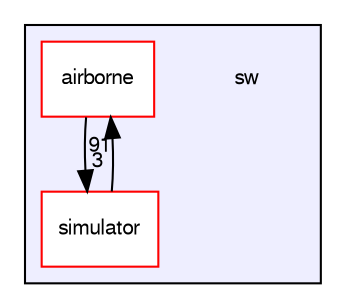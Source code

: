 digraph "sw" {
  compound=true
  node [ fontsize="10", fontname="FreeSans"];
  edge [ labelfontsize="10", labelfontname="FreeSans"];
  subgraph clusterdir_01fcd3835fb4e7d9331b722d86291b65 {
    graph [ bgcolor="#eeeeff", pencolor="black", label="" URL="dir_01fcd3835fb4e7d9331b722d86291b65.html"];
    dir_01fcd3835fb4e7d9331b722d86291b65 [shape=plaintext label="sw"];
    dir_5e9153041680afc3c016fd52fa730b56 [shape=box label="airborne" color="red" fillcolor="white" style="filled" URL="dir_5e9153041680afc3c016fd52fa730b56.html"];
    dir_57152efd0242905f7c5d6768e6b65e41 [shape=box label="simulator" color="red" fillcolor="white" style="filled" URL="dir_57152efd0242905f7c5d6768e6b65e41.html"];
  }
  dir_5e9153041680afc3c016fd52fa730b56->dir_57152efd0242905f7c5d6768e6b65e41 [headlabel="3", labeldistance=1.5 headhref="dir_000001_000206.html"];
  dir_57152efd0242905f7c5d6768e6b65e41->dir_5e9153041680afc3c016fd52fa730b56 [headlabel="91", labeldistance=1.5 headhref="dir_000206_000001.html"];
}
